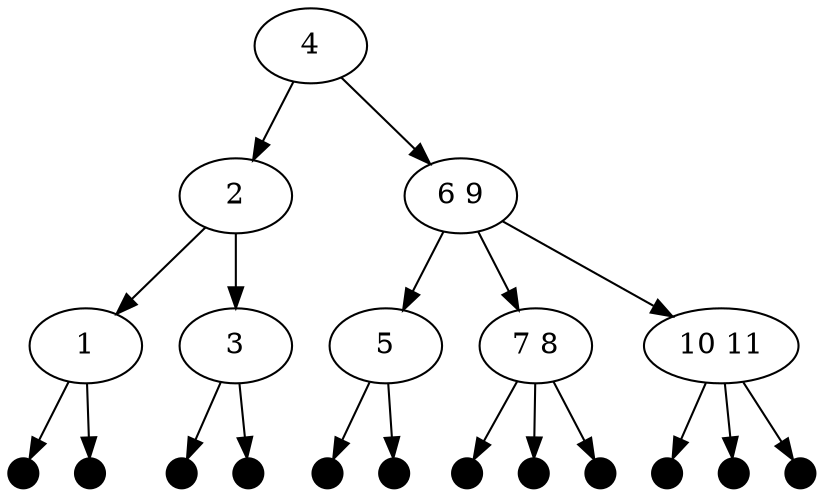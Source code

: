 digraph tree {
  0[label="4"]
  0 -> 1
  0 -> 8
  1[label="2"]
  1 -> 2
  1 -> 5
  2[label="1"]
  2 -> 3
  2 -> 4
  3[shape="point",width=0.2]
  4[shape="point",width=0.2]
  5[label="3"]
  5 -> 6
  5 -> 7
  6[shape="point",width=0.2]
  7[shape="point",width=0.2]
  8[label="6 9"]
  8 -> 9
  8 -> 12
  8 -> 16
  9[label="5"]
  9 -> 10
  9 -> 11
  10[shape="point",width=0.2]
  11[shape="point",width=0.2]
  12[label="7 8"]
  12 -> 13
  12 -> 14
  12 -> 15
  13[shape="point",width=0.2]
  14[shape="point",width=0.2]
  15[shape="point",width=0.2]
  16[label="10 11"]
  16 -> 17
  16 -> 18
  16 -> 19
  17[shape="point",width=0.2]
  18[shape="point",width=0.2]
  19[shape="point",width=0.2]
}
